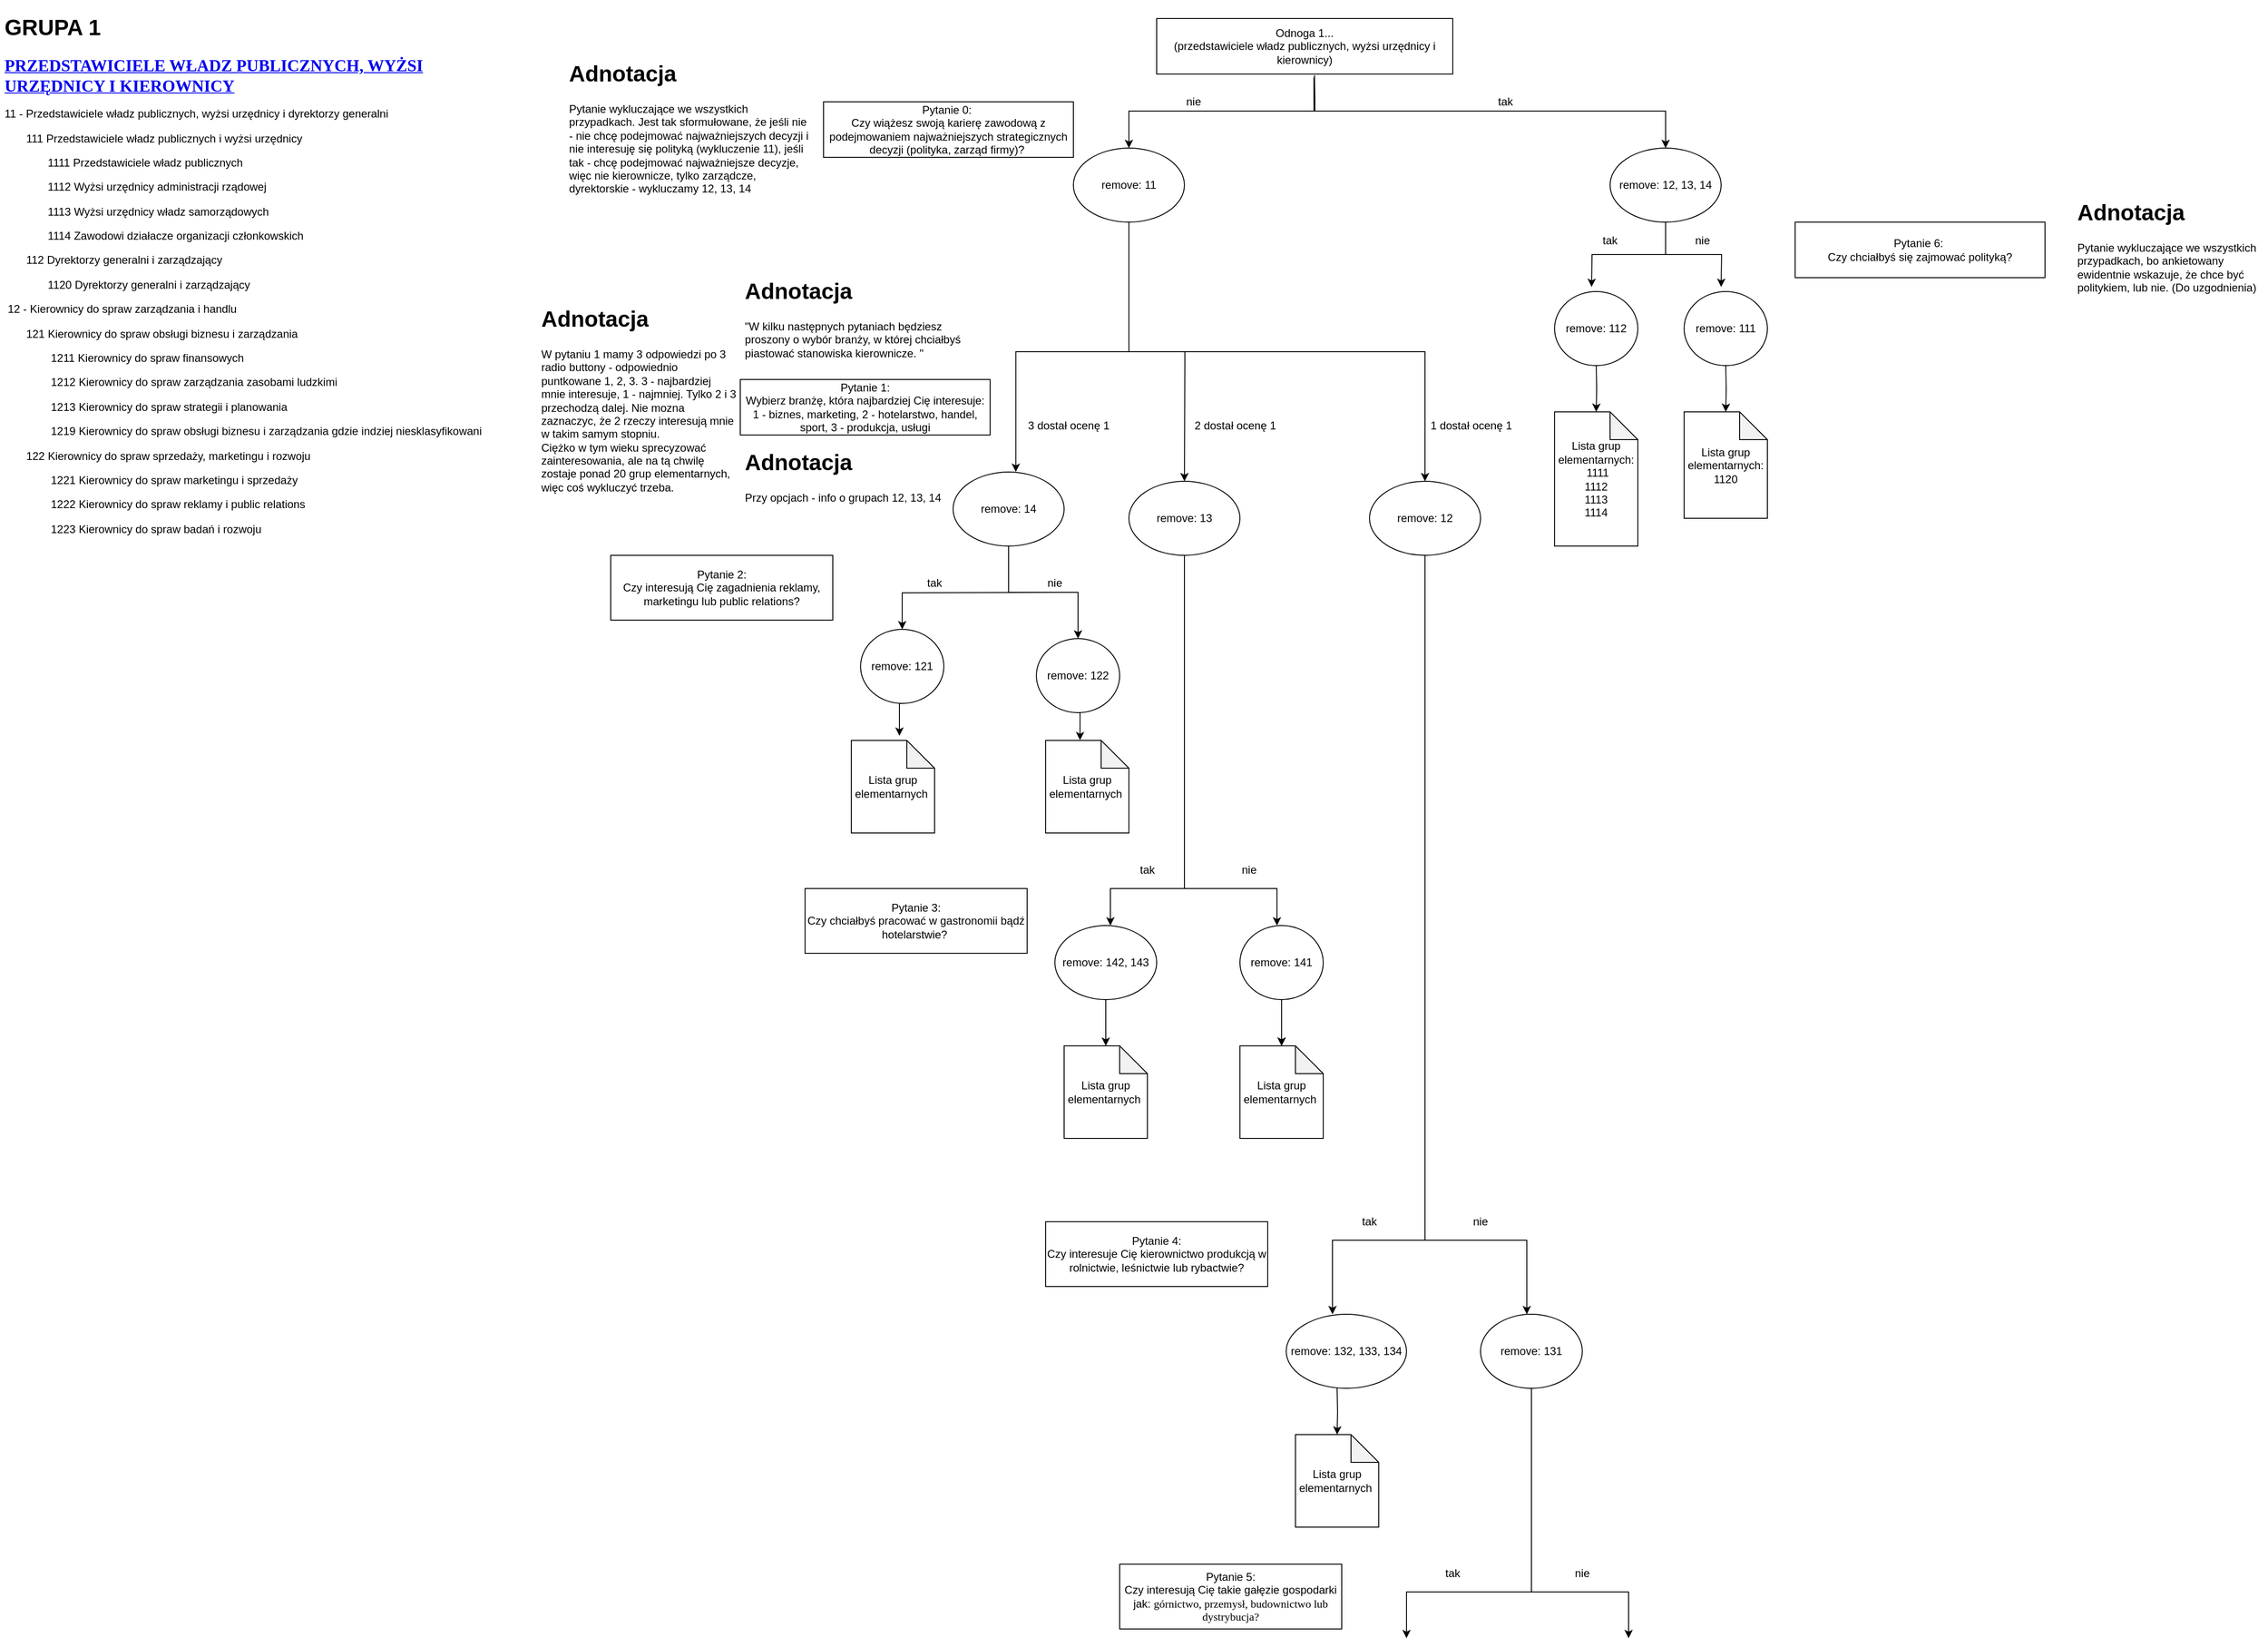 <mxfile version="13.10.4" type="github">
  <diagram id="5uM9XUodchVWy86l6dnS" name="Page-1">
    <mxGraphModel dx="1865" dy="548" grid="1" gridSize="10" guides="1" tooltips="1" connect="1" arrows="1" fold="1" page="1" pageScale="1" pageWidth="827" pageHeight="1169" math="0" shadow="0">
      <root>
        <mxCell id="0" />
        <mxCell id="1" parent="0" />
        <mxCell id="pN9J62DILKApvvg1MB21-1" value="Odnoga 1...&lt;br&gt;(przedstawiciele władz publicznych, wyżsi urzędnicy i kierownicy)" style="rounded=0;whiteSpace=wrap;html=1;" parent="1" vertex="1">
          <mxGeometry x="430" y="20" width="320" height="60" as="geometry" />
        </mxCell>
        <mxCell id="pN9J62DILKApvvg1MB21-2" value="Pytanie 0:&amp;nbsp;&lt;br&gt;Czy wiążesz swoją karierę zawodową z podejmowaniem najważniejszych strategicznych decyzji (polityka, zarząd firmy)?&amp;nbsp;" style="rounded=0;whiteSpace=wrap;html=1;" parent="1" vertex="1">
          <mxGeometry x="70" y="110" width="270" height="60" as="geometry" />
        </mxCell>
        <mxCell id="pN9J62DILKApvvg1MB21-8" value="" style="endArrow=classic;html=1;exitX=0.531;exitY=1.063;exitDx=0;exitDy=0;rounded=0;exitPerimeter=0;" parent="1" source="pN9J62DILKApvvg1MB21-1" edge="1">
          <mxGeometry width="50" height="50" relative="1" as="geometry">
            <mxPoint x="530" y="130" as="sourcePoint" />
            <mxPoint x="400" y="160" as="targetPoint" />
            <Array as="points">
              <mxPoint x="600" y="120" />
              <mxPoint x="400" y="120" />
            </Array>
          </mxGeometry>
        </mxCell>
        <mxCell id="pN9J62DILKApvvg1MB21-10" value="" style="endArrow=classic;html=1;rounded=0;entryX=0.5;entryY=0;entryDx=0;entryDy=0;exitX=0.533;exitY=1.023;exitDx=0;exitDy=0;exitPerimeter=0;" parent="1" target="JiiDd-c7EXxBYxir_EYN-1" edge="1" source="pN9J62DILKApvvg1MB21-1">
          <mxGeometry width="50" height="50" relative="1" as="geometry">
            <mxPoint x="550" y="80" as="sourcePoint" />
            <mxPoint x="690" y="160" as="targetPoint" />
            <Array as="points">
              <mxPoint x="601" y="110" />
              <mxPoint x="601" y="120" />
              <mxPoint x="690" y="120" />
              <mxPoint x="980" y="120" />
            </Array>
          </mxGeometry>
        </mxCell>
        <mxCell id="pN9J62DILKApvvg1MB21-11" value="nie" style="text;html=1;strokeColor=none;fillColor=none;align=center;verticalAlign=middle;whiteSpace=wrap;rounded=0;" parent="1" vertex="1">
          <mxGeometry x="450" y="100" width="40" height="20" as="geometry" />
        </mxCell>
        <mxCell id="pN9J62DILKApvvg1MB21-12" value="tak" style="text;html=1;strokeColor=none;fillColor=none;align=center;verticalAlign=middle;whiteSpace=wrap;rounded=0;" parent="1" vertex="1">
          <mxGeometry x="787" y="100" width="40" height="20" as="geometry" />
        </mxCell>
        <mxCell id="JiiDd-c7EXxBYxir_EYN-13" style="edgeStyle=orthogonalEdgeStyle;rounded=0;orthogonalLoop=1;jettySize=auto;html=1;exitX=0.5;exitY=1;exitDx=0;exitDy=0;entryX=0.5;entryY=0;entryDx=0;entryDy=0;entryPerimeter=0;" parent="1" source="JiiDd-c7EXxBYxir_EYN-1" edge="1">
          <mxGeometry relative="1" as="geometry">
            <mxPoint x="900" y="310" as="targetPoint" />
          </mxGeometry>
        </mxCell>
        <mxCell id="fl4-99ZhUkf3XR74oAWI-5" style="edgeStyle=orthogonalEdgeStyle;rounded=0;orthogonalLoop=1;jettySize=auto;html=1;" edge="1" parent="1" source="JiiDd-c7EXxBYxir_EYN-1">
          <mxGeometry relative="1" as="geometry">
            <mxPoint x="1040" y="310" as="targetPoint" />
          </mxGeometry>
        </mxCell>
        <mxCell id="JiiDd-c7EXxBYxir_EYN-1" value="remove: 12, 13, 14" style="ellipse;whiteSpace=wrap;html=1;" parent="1" vertex="1">
          <mxGeometry x="920" y="160" width="120" height="80" as="geometry" />
        </mxCell>
        <mxCell id="JiiDd-c7EXxBYxir_EYN-19" style="edgeStyle=orthogonalEdgeStyle;rounded=0;orthogonalLoop=1;jettySize=auto;html=1;entryX=0.565;entryY=-0.002;entryDx=0;entryDy=0;entryPerimeter=0;" parent="1" source="JiiDd-c7EXxBYxir_EYN-4" target="JiiDd-c7EXxBYxir_EYN-29" edge="1">
          <mxGeometry relative="1" as="geometry">
            <mxPoint x="340" y="520" as="targetPoint" />
            <Array as="points">
              <mxPoint x="400" y="380" />
              <mxPoint x="278" y="380" />
            </Array>
          </mxGeometry>
        </mxCell>
        <mxCell id="JiiDd-c7EXxBYxir_EYN-20" style="edgeStyle=orthogonalEdgeStyle;rounded=0;orthogonalLoop=1;jettySize=auto;html=1;exitX=0.5;exitY=1;exitDx=0;exitDy=0;" parent="1" source="JiiDd-c7EXxBYxir_EYN-4" edge="1">
          <mxGeometry relative="1" as="geometry">
            <mxPoint x="460" y="520" as="targetPoint" />
          </mxGeometry>
        </mxCell>
        <mxCell id="JiiDd-c7EXxBYxir_EYN-21" style="edgeStyle=orthogonalEdgeStyle;rounded=0;orthogonalLoop=1;jettySize=auto;html=1;entryX=0.5;entryY=0;entryDx=0;entryDy=0;" parent="1" source="JiiDd-c7EXxBYxir_EYN-4" target="JiiDd-c7EXxBYxir_EYN-31" edge="1">
          <mxGeometry relative="1" as="geometry">
            <mxPoint x="580" y="520" as="targetPoint" />
            <Array as="points">
              <mxPoint x="400" y="380" />
              <mxPoint x="720" y="380" />
              <mxPoint x="720" y="520" />
            </Array>
          </mxGeometry>
        </mxCell>
        <mxCell id="JiiDd-c7EXxBYxir_EYN-4" value="remove: 11" style="ellipse;whiteSpace=wrap;html=1;" parent="1" vertex="1">
          <mxGeometry x="340" y="160" width="120" height="80" as="geometry" />
        </mxCell>
        <mxCell id="JiiDd-c7EXxBYxir_EYN-15" value="Pytanie 1:&lt;br&gt;Wybierz branżę, która najbardziej Cię interesuje:&lt;br&gt;1 - biznes, marketing, 2 - hotelarstwo, handel, sport, 3 - produkcja, usługi" style="rounded=0;whiteSpace=wrap;html=1;" parent="1" vertex="1">
          <mxGeometry x="-20" y="410" width="270" height="60" as="geometry" />
        </mxCell>
        <mxCell id="JiiDd-c7EXxBYxir_EYN-17" value="&lt;h1&gt;Adnotacja&amp;nbsp;&lt;/h1&gt;&lt;p&gt;&quot;W kilku następnych pytaniach będziesz proszony o wybór branży, w której chciałbyś piastować stanowiska kierownicze. &quot;&lt;/p&gt;&lt;p&gt;&amp;nbsp;&lt;/p&gt;" style="text;html=1;strokeColor=none;fillColor=none;spacing=5;spacingTop=-20;whiteSpace=wrap;overflow=hidden;rounded=0;" parent="1" vertex="1">
          <mxGeometry x="-20" y="295" width="270" height="120" as="geometry" />
        </mxCell>
        <mxCell id="JiiDd-c7EXxBYxir_EYN-22" value="3 dostał ocenę 1" style="text;html=1;strokeColor=none;fillColor=none;align=center;verticalAlign=middle;whiteSpace=wrap;rounded=0;" parent="1" vertex="1">
          <mxGeometry x="280" y="450" width="110" height="20" as="geometry" />
        </mxCell>
        <mxCell id="JiiDd-c7EXxBYxir_EYN-23" value="2 dostał ocenę 1" style="text;html=1;strokeColor=none;fillColor=none;align=center;verticalAlign=middle;whiteSpace=wrap;rounded=0;" parent="1" vertex="1">
          <mxGeometry x="460" y="450" width="110" height="20" as="geometry" />
        </mxCell>
        <mxCell id="JiiDd-c7EXxBYxir_EYN-24" value="1 dostał ocenę 1" style="text;html=1;strokeColor=none;fillColor=none;align=center;verticalAlign=middle;whiteSpace=wrap;rounded=0;" parent="1" vertex="1">
          <mxGeometry x="720" y="450" width="100" height="20" as="geometry" />
        </mxCell>
        <mxCell id="JiiDd-c7EXxBYxir_EYN-28" value="&lt;h1&gt;Adnotacja&lt;/h1&gt;&lt;p&gt;Przy opcjach - info o grupach 12, 13, 14&lt;/p&gt;&lt;p&gt;&lt;br&gt;&lt;/p&gt;" style="text;html=1;strokeColor=none;fillColor=none;spacing=5;spacingTop=-20;whiteSpace=wrap;overflow=hidden;rounded=0;" parent="1" vertex="1">
          <mxGeometry x="-20" y="480" width="230" height="90" as="geometry" />
        </mxCell>
        <mxCell id="JiiDd-c7EXxBYxir_EYN-33" style="edgeStyle=orthogonalEdgeStyle;rounded=0;orthogonalLoop=1;jettySize=auto;html=1;entryX=0.5;entryY=0;entryDx=0;entryDy=0;" parent="1" target="JiiDd-c7EXxBYxir_EYN-37" edge="1">
          <mxGeometry relative="1" as="geometry">
            <mxPoint x="190" y="680" as="targetPoint" />
            <mxPoint x="330" y="640" as="sourcePoint" />
          </mxGeometry>
        </mxCell>
        <mxCell id="JiiDd-c7EXxBYxir_EYN-34" style="edgeStyle=orthogonalEdgeStyle;rounded=0;orthogonalLoop=1;jettySize=auto;html=1;exitX=0.5;exitY=1;exitDx=0;exitDy=0;entryX=0.5;entryY=0;entryDx=0;entryDy=0;" parent="1" source="JiiDd-c7EXxBYxir_EYN-29" target="JiiDd-c7EXxBYxir_EYN-39" edge="1">
          <mxGeometry relative="1" as="geometry">
            <mxPoint x="400" y="680" as="targetPoint" />
            <Array as="points">
              <mxPoint x="270" y="640" />
              <mxPoint x="345" y="640" />
            </Array>
          </mxGeometry>
        </mxCell>
        <mxCell id="JiiDd-c7EXxBYxir_EYN-29" value="remove: 14" style="ellipse;whiteSpace=wrap;html=1;" parent="1" vertex="1">
          <mxGeometry x="210" y="510" width="120" height="80" as="geometry" />
        </mxCell>
        <mxCell id="JiiDd-c7EXxBYxir_EYN-45" style="edgeStyle=orthogonalEdgeStyle;rounded=0;orthogonalLoop=1;jettySize=auto;html=1;exitX=0.5;exitY=1;exitDx=0;exitDy=0;" parent="1" source="JiiDd-c7EXxBYxir_EYN-30" edge="1">
          <mxGeometry relative="1" as="geometry">
            <mxPoint x="380" y="1000" as="targetPoint" />
            <Array as="points">
              <mxPoint x="460" y="960" />
              <mxPoint x="380" y="960" />
              <mxPoint x="380" y="1000" />
            </Array>
          </mxGeometry>
        </mxCell>
        <mxCell id="F59zc4uEHcYendwUdtqj-5" style="edgeStyle=orthogonalEdgeStyle;rounded=0;orthogonalLoop=1;jettySize=auto;html=1;" parent="1" source="JiiDd-c7EXxBYxir_EYN-30" edge="1">
          <mxGeometry relative="1" as="geometry">
            <mxPoint x="560" y="1000" as="targetPoint" />
            <Array as="points">
              <mxPoint x="460" y="960" />
              <mxPoint x="560" y="960" />
              <mxPoint x="560" y="1000" />
            </Array>
          </mxGeometry>
        </mxCell>
        <mxCell id="JiiDd-c7EXxBYxir_EYN-30" value="remove: 13" style="ellipse;whiteSpace=wrap;html=1;" parent="1" vertex="1">
          <mxGeometry x="400" y="520" width="120" height="80" as="geometry" />
        </mxCell>
        <mxCell id="F59zc4uEHcYendwUdtqj-17" style="edgeStyle=orthogonalEdgeStyle;rounded=0;orthogonalLoop=1;jettySize=auto;html=1;exitX=0.5;exitY=1;exitDx=0;exitDy=0;" parent="1" source="JiiDd-c7EXxBYxir_EYN-31" edge="1">
          <mxGeometry relative="1" as="geometry">
            <mxPoint x="620" y="1420" as="targetPoint" />
            <Array as="points">
              <mxPoint x="720" y="1340" />
              <mxPoint x="620" y="1340" />
            </Array>
          </mxGeometry>
        </mxCell>
        <mxCell id="F59zc4uEHcYendwUdtqj-18" style="edgeStyle=orthogonalEdgeStyle;rounded=0;orthogonalLoop=1;jettySize=auto;html=1;" parent="1" source="JiiDd-c7EXxBYxir_EYN-31" edge="1">
          <mxGeometry relative="1" as="geometry">
            <mxPoint x="830" y="1420" as="targetPoint" />
            <Array as="points">
              <mxPoint x="720" y="1340" />
              <mxPoint x="830" y="1340" />
            </Array>
          </mxGeometry>
        </mxCell>
        <mxCell id="JiiDd-c7EXxBYxir_EYN-31" value="remove: 12" style="ellipse;whiteSpace=wrap;html=1;" parent="1" vertex="1">
          <mxGeometry x="660" y="520" width="120" height="80" as="geometry" />
        </mxCell>
        <mxCell id="JiiDd-c7EXxBYxir_EYN-32" value="Pytanie 2:&lt;br&gt;Czy interesują Cię zagadnienia reklamy, marketingu lub public relations?" style="rounded=0;whiteSpace=wrap;html=1;" parent="1" vertex="1">
          <mxGeometry x="-160" y="600" width="240" height="70" as="geometry" />
        </mxCell>
        <mxCell id="JiiDd-c7EXxBYxir_EYN-35" value="tak" style="text;html=1;strokeColor=none;fillColor=none;align=center;verticalAlign=middle;whiteSpace=wrap;rounded=0;" parent="1" vertex="1">
          <mxGeometry x="170" y="620" width="40" height="20" as="geometry" />
        </mxCell>
        <mxCell id="JiiDd-c7EXxBYxir_EYN-36" value="nie" style="text;html=1;strokeColor=none;fillColor=none;align=center;verticalAlign=middle;whiteSpace=wrap;rounded=0;" parent="1" vertex="1">
          <mxGeometry x="300" y="620" width="40" height="20" as="geometry" />
        </mxCell>
        <mxCell id="JiiDd-c7EXxBYxir_EYN-42" style="edgeStyle=orthogonalEdgeStyle;rounded=0;orthogonalLoop=1;jettySize=auto;html=1;exitX=0.5;exitY=1;exitDx=0;exitDy=0;entryX=0.578;entryY=-0.05;entryDx=0;entryDy=0;entryPerimeter=0;" parent="1" source="JiiDd-c7EXxBYxir_EYN-37" target="JiiDd-c7EXxBYxir_EYN-40" edge="1">
          <mxGeometry relative="1" as="geometry" />
        </mxCell>
        <mxCell id="JiiDd-c7EXxBYxir_EYN-37" value="remove: 121" style="ellipse;whiteSpace=wrap;html=1;" parent="1" vertex="1">
          <mxGeometry x="110" y="680" width="90" height="80" as="geometry" />
        </mxCell>
        <mxCell id="JiiDd-c7EXxBYxir_EYN-44" style="edgeStyle=orthogonalEdgeStyle;rounded=0;orthogonalLoop=1;jettySize=auto;html=1;exitX=0.5;exitY=1;exitDx=0;exitDy=0;entryX=0.413;entryY=-0.002;entryDx=0;entryDy=0;entryPerimeter=0;" parent="1" source="JiiDd-c7EXxBYxir_EYN-39" target="JiiDd-c7EXxBYxir_EYN-41" edge="1">
          <mxGeometry relative="1" as="geometry" />
        </mxCell>
        <mxCell id="JiiDd-c7EXxBYxir_EYN-39" value="remove: 122" style="ellipse;whiteSpace=wrap;html=1;" parent="1" vertex="1">
          <mxGeometry x="300" y="690" width="90" height="80" as="geometry" />
        </mxCell>
        <mxCell id="JiiDd-c7EXxBYxir_EYN-40" value="Lista grup elementarnych&amp;nbsp;" style="shape=note;whiteSpace=wrap;html=1;backgroundOutline=1;darkOpacity=0.05;" parent="1" vertex="1">
          <mxGeometry x="100" y="800" width="90" height="100" as="geometry" />
        </mxCell>
        <mxCell id="JiiDd-c7EXxBYxir_EYN-41" value="Lista grup elementarnych&amp;nbsp;" style="shape=note;whiteSpace=wrap;html=1;backgroundOutline=1;darkOpacity=0.05;" parent="1" vertex="1">
          <mxGeometry x="310" y="800" width="90" height="100" as="geometry" />
        </mxCell>
        <mxCell id="JiiDd-c7EXxBYxir_EYN-46" value="Pytanie 3:&lt;br&gt;Czy chciałbyś pracować w gastronomii bądź hotelarstwie?&amp;nbsp;" style="rounded=0;whiteSpace=wrap;html=1;" parent="1" vertex="1">
          <mxGeometry x="50" y="960" width="240" height="70" as="geometry" />
        </mxCell>
        <mxCell id="F59zc4uEHcYendwUdtqj-13" style="edgeStyle=orthogonalEdgeStyle;rounded=0;orthogonalLoop=1;jettySize=auto;html=1;exitX=0.5;exitY=1;exitDx=0;exitDy=0;entryX=0.5;entryY=0;entryDx=0;entryDy=0;entryPerimeter=0;" parent="1" source="F59zc4uEHcYendwUdtqj-6" target="F59zc4uEHcYendwUdtqj-11" edge="1">
          <mxGeometry relative="1" as="geometry" />
        </mxCell>
        <mxCell id="F59zc4uEHcYendwUdtqj-6" value="remove: 142, 143" style="ellipse;whiteSpace=wrap;html=1;" parent="1" vertex="1">
          <mxGeometry x="320" y="1000" width="110" height="80" as="geometry" />
        </mxCell>
        <mxCell id="F59zc4uEHcYendwUdtqj-16" style="edgeStyle=orthogonalEdgeStyle;rounded=0;orthogonalLoop=1;jettySize=auto;html=1;exitX=0.5;exitY=1;exitDx=0;exitDy=0;entryX=0.5;entryY=0;entryDx=0;entryDy=0;entryPerimeter=0;" parent="1" source="F59zc4uEHcYendwUdtqj-7" target="F59zc4uEHcYendwUdtqj-14" edge="1">
          <mxGeometry relative="1" as="geometry" />
        </mxCell>
        <mxCell id="fl4-99ZhUkf3XR74oAWI-11" value="" style="edgeStyle=orthogonalEdgeStyle;rounded=0;orthogonalLoop=1;jettySize=auto;html=1;" edge="1" parent="1" source="F59zc4uEHcYendwUdtqj-7" target="F59zc4uEHcYendwUdtqj-14">
          <mxGeometry relative="1" as="geometry" />
        </mxCell>
        <mxCell id="F59zc4uEHcYendwUdtqj-7" value="remove: 141" style="ellipse;whiteSpace=wrap;html=1;" parent="1" vertex="1">
          <mxGeometry x="520" y="1000" width="90" height="80" as="geometry" />
        </mxCell>
        <mxCell id="F59zc4uEHcYendwUdtqj-8" value="tak" style="text;html=1;strokeColor=none;fillColor=none;align=center;verticalAlign=middle;whiteSpace=wrap;rounded=0;" parent="1" vertex="1">
          <mxGeometry x="400" y="930" width="40" height="20" as="geometry" />
        </mxCell>
        <mxCell id="F59zc4uEHcYendwUdtqj-9" value="nie" style="text;html=1;strokeColor=none;fillColor=none;align=center;verticalAlign=middle;whiteSpace=wrap;rounded=0;" parent="1" vertex="1">
          <mxGeometry x="510" y="930" width="40" height="20" as="geometry" />
        </mxCell>
        <mxCell id="F59zc4uEHcYendwUdtqj-11" value="Lista grup elementarnych&amp;nbsp;" style="shape=note;whiteSpace=wrap;html=1;backgroundOutline=1;darkOpacity=0.05;" parent="1" vertex="1">
          <mxGeometry x="330" y="1130" width="90" height="100" as="geometry" />
        </mxCell>
        <mxCell id="F59zc4uEHcYendwUdtqj-14" value="Lista grup elementarnych&amp;nbsp;" style="shape=note;whiteSpace=wrap;html=1;backgroundOutline=1;darkOpacity=0.05;" parent="1" vertex="1">
          <mxGeometry x="520" y="1130" width="90" height="100" as="geometry" />
        </mxCell>
        <mxCell id="F59zc4uEHcYendwUdtqj-19" value="Pytanie 4:&lt;br&gt;Czy interesuje Cię kierownictwo produkcją w rolnictwie, leśnictwie lub rybactwie?" style="rounded=0;whiteSpace=wrap;html=1;" parent="1" vertex="1">
          <mxGeometry x="310" y="1320" width="240" height="70" as="geometry" />
        </mxCell>
        <mxCell id="F59zc4uEHcYendwUdtqj-20" value="tak" style="text;html=1;strokeColor=none;fillColor=none;align=center;verticalAlign=middle;whiteSpace=wrap;rounded=0;" parent="1" vertex="1">
          <mxGeometry x="640" y="1310" width="40" height="20" as="geometry" />
        </mxCell>
        <mxCell id="F59zc4uEHcYendwUdtqj-21" value="nie" style="text;html=1;strokeColor=none;fillColor=none;align=center;verticalAlign=middle;whiteSpace=wrap;rounded=0;" parent="1" vertex="1">
          <mxGeometry x="760" y="1310" width="40" height="20" as="geometry" />
        </mxCell>
        <mxCell id="F59zc4uEHcYendwUdtqj-22" value="remove: 132, 133, 134" style="ellipse;whiteSpace=wrap;html=1;" parent="1" vertex="1">
          <mxGeometry x="570" y="1420" width="130" height="80" as="geometry" />
        </mxCell>
        <mxCell id="F59zc4uEHcYendwUdtqj-26" style="edgeStyle=orthogonalEdgeStyle;rounded=0;orthogonalLoop=1;jettySize=auto;html=1;" parent="1" source="F59zc4uEHcYendwUdtqj-23" edge="1">
          <mxGeometry relative="1" as="geometry">
            <mxPoint x="700" y="1770" as="targetPoint" />
            <Array as="points">
              <mxPoint x="835" y="1720" />
              <mxPoint x="700" y="1720" />
            </Array>
          </mxGeometry>
        </mxCell>
        <mxCell id="F59zc4uEHcYendwUdtqj-27" style="edgeStyle=orthogonalEdgeStyle;rounded=0;orthogonalLoop=1;jettySize=auto;html=1;" parent="1" source="F59zc4uEHcYendwUdtqj-23" edge="1">
          <mxGeometry relative="1" as="geometry">
            <mxPoint x="940" y="1770" as="targetPoint" />
            <Array as="points">
              <mxPoint x="835" y="1720" />
              <mxPoint x="940" y="1720" />
            </Array>
          </mxGeometry>
        </mxCell>
        <mxCell id="F59zc4uEHcYendwUdtqj-23" value="remove: 131" style="ellipse;whiteSpace=wrap;html=1;" parent="1" vertex="1">
          <mxGeometry x="780" y="1420" width="110" height="80" as="geometry" />
        </mxCell>
        <mxCell id="F59zc4uEHcYendwUdtqj-24" style="edgeStyle=orthogonalEdgeStyle;rounded=0;orthogonalLoop=1;jettySize=auto;html=1;exitX=0.5;exitY=1;exitDx=0;exitDy=0;entryX=0.5;entryY=0;entryDx=0;entryDy=0;entryPerimeter=0;" parent="1" target="F59zc4uEHcYendwUdtqj-25" edge="1">
          <mxGeometry relative="1" as="geometry">
            <mxPoint x="625" y="1500" as="sourcePoint" />
          </mxGeometry>
        </mxCell>
        <mxCell id="F59zc4uEHcYendwUdtqj-25" value="Lista grup elementarnych&amp;nbsp;" style="shape=note;whiteSpace=wrap;html=1;backgroundOutline=1;darkOpacity=0.05;" parent="1" vertex="1">
          <mxGeometry x="580" y="1550" width="90" height="100" as="geometry" />
        </mxCell>
        <mxCell id="F59zc4uEHcYendwUdtqj-28" value="Pytanie 5:&lt;br&gt;Czy interesują Cię takie gałęzie gospodarki jak:&amp;nbsp;&lt;span style=&quot;font-family: &amp;#34;verdana&amp;#34; ; text-align: left&quot;&gt;górnictwo, przemysł, budownictwo lub dystrybucja?&lt;/span&gt;" style="rounded=0;whiteSpace=wrap;html=1;" parent="1" vertex="1">
          <mxGeometry x="390" y="1690" width="240" height="70" as="geometry" />
        </mxCell>
        <mxCell id="F59zc4uEHcYendwUdtqj-29" value="tak" style="text;html=1;strokeColor=none;fillColor=none;align=center;verticalAlign=middle;whiteSpace=wrap;rounded=0;" parent="1" vertex="1">
          <mxGeometry x="730" y="1690" width="40" height="20" as="geometry" />
        </mxCell>
        <mxCell id="F59zc4uEHcYendwUdtqj-30" value="nie" style="text;html=1;strokeColor=none;fillColor=none;align=center;verticalAlign=middle;whiteSpace=wrap;rounded=0;" parent="1" vertex="1">
          <mxGeometry x="870" y="1690" width="40" height="20" as="geometry" />
        </mxCell>
        <mxCell id="fl4-99ZhUkf3XR74oAWI-1" value="Pytanie 6:&amp;nbsp;&lt;br&gt;Czy chciałbyś się zajmować polityką?" style="rounded=0;whiteSpace=wrap;html=1;" vertex="1" parent="1">
          <mxGeometry x="1120" y="240" width="270" height="60" as="geometry" />
        </mxCell>
        <mxCell id="fl4-99ZhUkf3XR74oAWI-2" value="&lt;h1&gt;Adnotacja&lt;/h1&gt;&lt;div&gt;W pytaniu 1 mamy 3 odpowiedzi po 3 radio buttony - odpowiednio puntkowane 1, 2, 3. 3 - najbardziej mnie interesuje, 1 - najmniej. Tylko 2 i 3 przechodzą dalej. Nie mozna zaznaczyc, że 2 rzeczy interesują mnie w takim samym stopniu.&lt;/div&gt;&lt;div&gt;Ciężko w tym wieku sprecyzować zainteresowania, ale na tą chwilę zostaje ponad 20 grup elementarnych, więc coś wykluczyć trzeba.&amp;nbsp;&lt;/div&gt;&lt;p&gt;&lt;br&gt;&lt;/p&gt;" style="text;html=1;strokeColor=none;fillColor=none;spacing=5;spacingTop=-20;whiteSpace=wrap;overflow=hidden;rounded=0;" vertex="1" parent="1">
          <mxGeometry x="-240" y="325" width="220" height="230" as="geometry" />
        </mxCell>
        <mxCell id="fl4-99ZhUkf3XR74oAWI-3" value="&lt;h1&gt;Adnotacja&amp;nbsp;&lt;/h1&gt;&lt;p&gt;Pytanie wykluczające we wszystkich przypadkach. Jest tak sformułowane, że jeśli nie - nie chcę podejmować najważniejszych decyzji i nie interesuję się polityką (wykluczenie 11), jeśli tak - chcę podejmować najważniejsze decyzje, więc nie kierownicze, tylko zarządcze, dyrektorskie - wykluczamy 12, 13, 14&lt;/p&gt;&lt;p&gt;&lt;br&gt;&lt;/p&gt;&lt;p&gt;&lt;br&gt;&lt;/p&gt;" style="text;html=1;strokeColor=none;fillColor=none;spacing=5;spacingTop=-20;whiteSpace=wrap;overflow=hidden;rounded=0;" vertex="1" parent="1">
          <mxGeometry x="-210" y="60" width="270" height="160" as="geometry" />
        </mxCell>
        <mxCell id="fl4-99ZhUkf3XR74oAWI-4" value="&lt;h1&gt;GRUPA 1&amp;nbsp;&lt;/h1&gt;&lt;a name=&quot;sekcja&quot; style=&quot;font-family: &amp;#34;verdana&amp;#34; ; font-size: 18px ; font-weight: 700&quot;&gt;PRZEDSTAWICIELE WŁADZ PUBLICZNYCH, WYŻSI URZĘDNICY I KIEROWNICY&lt;/a&gt;&lt;p&gt;11 - Przedstawiciele władz publicznych, wyżsi urzędnicy i dyrektorzy generalni&lt;br&gt;&lt;/p&gt;&lt;p&gt;&amp;nbsp; &amp;nbsp; &amp;nbsp; &amp;nbsp;&lt;span&gt;111&lt;/span&gt;&lt;span&gt;	&lt;/span&gt;&lt;span&gt;Przedstawiciele władz publicznych i wyżsi urzędnicy&lt;/span&gt;&lt;br&gt;&lt;/p&gt;&lt;p&gt;&amp;nbsp; &amp;nbsp; &amp;nbsp; &amp;nbsp; &amp;nbsp; &amp;nbsp; &amp;nbsp; 1111&lt;span&gt;	&lt;/span&gt;Przedstawiciele władz publicznych&lt;/p&gt;&lt;p&gt;&amp;nbsp; &amp;nbsp; &amp;nbsp; &amp;nbsp; &amp;nbsp; &amp;nbsp; &amp;nbsp; 1112&lt;span&gt;	&lt;/span&gt;Wyżsi urzędnicy administracji rządowej&lt;/p&gt;&lt;p&gt;&amp;nbsp; &amp;nbsp; &amp;nbsp; &amp;nbsp; &amp;nbsp; &amp;nbsp; &amp;nbsp; 1113&lt;span&gt;	&lt;/span&gt;Wyżsi urzędnicy władz samorządowych&lt;/p&gt;&lt;p&gt;&amp;nbsp; &amp;nbsp; &amp;nbsp; &amp;nbsp; &amp;nbsp; &amp;nbsp; &amp;nbsp; 1114&lt;span&gt;	&lt;/span&gt;Zawodowi działacze organizacji członkowskich&lt;/p&gt;&lt;p&gt;&lt;span&gt;	&lt;/span&gt;&lt;/p&gt;&lt;p&gt;&amp;nbsp; &amp;nbsp; &amp;nbsp; &amp;nbsp;112&lt;span&gt;	&lt;/span&gt;Dyrektorzy generalni i zarządzający&lt;/p&gt;&lt;p&gt;&amp;nbsp; &amp;nbsp; &amp;nbsp; &amp;nbsp; &amp;nbsp; &amp;nbsp; &amp;nbsp; 1120&lt;span&gt;	&lt;/span&gt;Dyrektorzy generalni i zarządzający&lt;span&gt;		&lt;/span&gt;&lt;/p&gt;&lt;p&gt;&amp;nbsp;&lt;span&gt;12 - Kierownicy do spraw zarządzania i handlu&lt;/span&gt;&lt;/p&gt;&lt;p&gt;&amp;nbsp; &amp;nbsp; &amp;nbsp; &amp;nbsp;121&lt;span&gt;	&lt;/span&gt;Kierownicy do spraw obsługi biznesu i zarządzania&lt;/p&gt;&lt;p&gt;&amp;nbsp; &amp;nbsp; &amp;nbsp; &amp;nbsp; &amp;nbsp; &amp;nbsp; &amp;nbsp; &amp;nbsp;1211&lt;span&gt;	&lt;/span&gt;Kierownicy do spraw finansowych&lt;/p&gt;&lt;p&gt;&amp;nbsp; &amp;nbsp; &amp;nbsp; &amp;nbsp; &amp;nbsp; &amp;nbsp; &amp;nbsp; &amp;nbsp;1212&lt;span&gt;	&lt;/span&gt;Kierownicy do spraw zarządzania zasobami ludzkimi&lt;/p&gt;&lt;p&gt;&amp;nbsp; &amp;nbsp; &amp;nbsp; &amp;nbsp; &amp;nbsp; &amp;nbsp; &amp;nbsp; &amp;nbsp;1213&lt;span&gt;	&lt;/span&gt;Kierownicy do spraw strategii i planowania&lt;/p&gt;&lt;p&gt;&amp;nbsp; &amp;nbsp; &amp;nbsp; &amp;nbsp; &amp;nbsp; &amp;nbsp; &amp;nbsp; &amp;nbsp;1219&lt;span&gt;	&lt;/span&gt;Kierownicy do spraw obsługi biznesu i zarządzania gdzie indziej niesklasyfikowani&lt;/p&gt;&lt;p&gt;&amp;nbsp; &amp;nbsp; &amp;nbsp; &amp;nbsp;122&lt;span&gt;	&lt;/span&gt;Kierownicy do spraw sprzedaży, marketingu i rozwoju&lt;/p&gt;&lt;p&gt;&amp;nbsp; &amp;nbsp; &amp;nbsp; &amp;nbsp; &amp;nbsp; &amp;nbsp; &amp;nbsp; &amp;nbsp;1221&lt;span&gt;	&lt;/span&gt;Kierownicy do spraw marketingu i sprzedaży&lt;/p&gt;&lt;p&gt;&amp;nbsp; &amp;nbsp; &amp;nbsp; &amp;nbsp; &amp;nbsp; &amp;nbsp; &amp;nbsp; &amp;nbsp;1222&lt;span&gt;	&lt;/span&gt;Kierownicy do spraw reklamy i public relations&lt;/p&gt;&lt;p&gt;&amp;nbsp; &amp;nbsp; &amp;nbsp; &amp;nbsp; &amp;nbsp; &amp;nbsp; &amp;nbsp; &amp;nbsp;1223&lt;span&gt;	&lt;/span&gt;Kierownicy do spraw badań i rozwoju&lt;/p&gt;&lt;p&gt;&lt;br&gt;&lt;/p&gt;&lt;p&gt;&amp;nbsp; &amp;nbsp; &amp;nbsp;&amp;nbsp;&lt;/p&gt;&lt;p&gt;&lt;br&gt;&lt;/p&gt;&lt;p&gt;&lt;br&gt;&lt;/p&gt;" style="text;html=1;strokeColor=none;fillColor=none;spacing=5;spacingTop=-20;whiteSpace=wrap;overflow=hidden;rounded=0;" vertex="1" parent="1">
          <mxGeometry x="-820" y="10" width="560" height="640" as="geometry" />
        </mxCell>
        <mxCell id="fl4-99ZhUkf3XR74oAWI-6" value="tak" style="text;html=1;strokeColor=none;fillColor=none;align=center;verticalAlign=middle;whiteSpace=wrap;rounded=0;" vertex="1" parent="1">
          <mxGeometry x="900" y="250" width="40" height="20" as="geometry" />
        </mxCell>
        <mxCell id="fl4-99ZhUkf3XR74oAWI-7" value="nie" style="text;html=1;strokeColor=none;fillColor=none;align=center;verticalAlign=middle;whiteSpace=wrap;rounded=0;" vertex="1" parent="1">
          <mxGeometry x="1000" y="250" width="40" height="20" as="geometry" />
        </mxCell>
        <mxCell id="fl4-99ZhUkf3XR74oAWI-8" value="remove: 111" style="ellipse;whiteSpace=wrap;html=1;" vertex="1" parent="1">
          <mxGeometry x="1000" y="315" width="90" height="80" as="geometry" />
        </mxCell>
        <mxCell id="fl4-99ZhUkf3XR74oAWI-9" value="remove: 112" style="ellipse;whiteSpace=wrap;html=1;" vertex="1" parent="1">
          <mxGeometry x="860" y="315" width="90" height="80" as="geometry" />
        </mxCell>
        <mxCell id="fl4-99ZhUkf3XR74oAWI-10" value="&lt;h1&gt;Adnotacja&amp;nbsp;&lt;/h1&gt;&lt;p&gt;Pytanie wykluczające we wszystkich przypadkach, bo ankietowany ewidentnie wskazuje, że chce być politykiem, lub nie. (Do uzgodnienia)&lt;/p&gt;&lt;p&gt;&lt;br&gt;&lt;/p&gt;&lt;p&gt;&lt;br&gt;&lt;/p&gt;&lt;p&gt;&lt;br&gt;&lt;/p&gt;" style="text;html=1;strokeColor=none;fillColor=none;spacing=5;spacingTop=-20;whiteSpace=wrap;overflow=hidden;rounded=0;" vertex="1" parent="1">
          <mxGeometry x="1420" y="210" width="210" height="120" as="geometry" />
        </mxCell>
        <mxCell id="fl4-99ZhUkf3XR74oAWI-12" value="" style="edgeStyle=orthogonalEdgeStyle;rounded=0;orthogonalLoop=1;jettySize=auto;html=1;" edge="1" parent="1" target="fl4-99ZhUkf3XR74oAWI-13">
          <mxGeometry relative="1" as="geometry">
            <mxPoint x="905" y="395" as="sourcePoint" />
          </mxGeometry>
        </mxCell>
        <mxCell id="fl4-99ZhUkf3XR74oAWI-13" value="Lista grup elementarnych:&lt;br&gt;&amp;nbsp;1111&lt;br&gt;1112&lt;br&gt;1113&lt;br&gt;1114" style="shape=note;whiteSpace=wrap;html=1;backgroundOutline=1;darkOpacity=0.05;size=30;" vertex="1" parent="1">
          <mxGeometry x="860" y="445" width="90" height="145" as="geometry" />
        </mxCell>
        <mxCell id="fl4-99ZhUkf3XR74oAWI-14" value="" style="edgeStyle=orthogonalEdgeStyle;rounded=0;orthogonalLoop=1;jettySize=auto;html=1;" edge="1" parent="1" target="fl4-99ZhUkf3XR74oAWI-15">
          <mxGeometry relative="1" as="geometry">
            <mxPoint x="1045" y="395" as="sourcePoint" />
          </mxGeometry>
        </mxCell>
        <mxCell id="fl4-99ZhUkf3XR74oAWI-15" value="Lista grup elementarnych:&lt;br&gt;1120" style="shape=note;whiteSpace=wrap;html=1;backgroundOutline=1;darkOpacity=0.05;size=30;" vertex="1" parent="1">
          <mxGeometry x="1000" y="445" width="90" height="115" as="geometry" />
        </mxCell>
      </root>
    </mxGraphModel>
  </diagram>
</mxfile>
